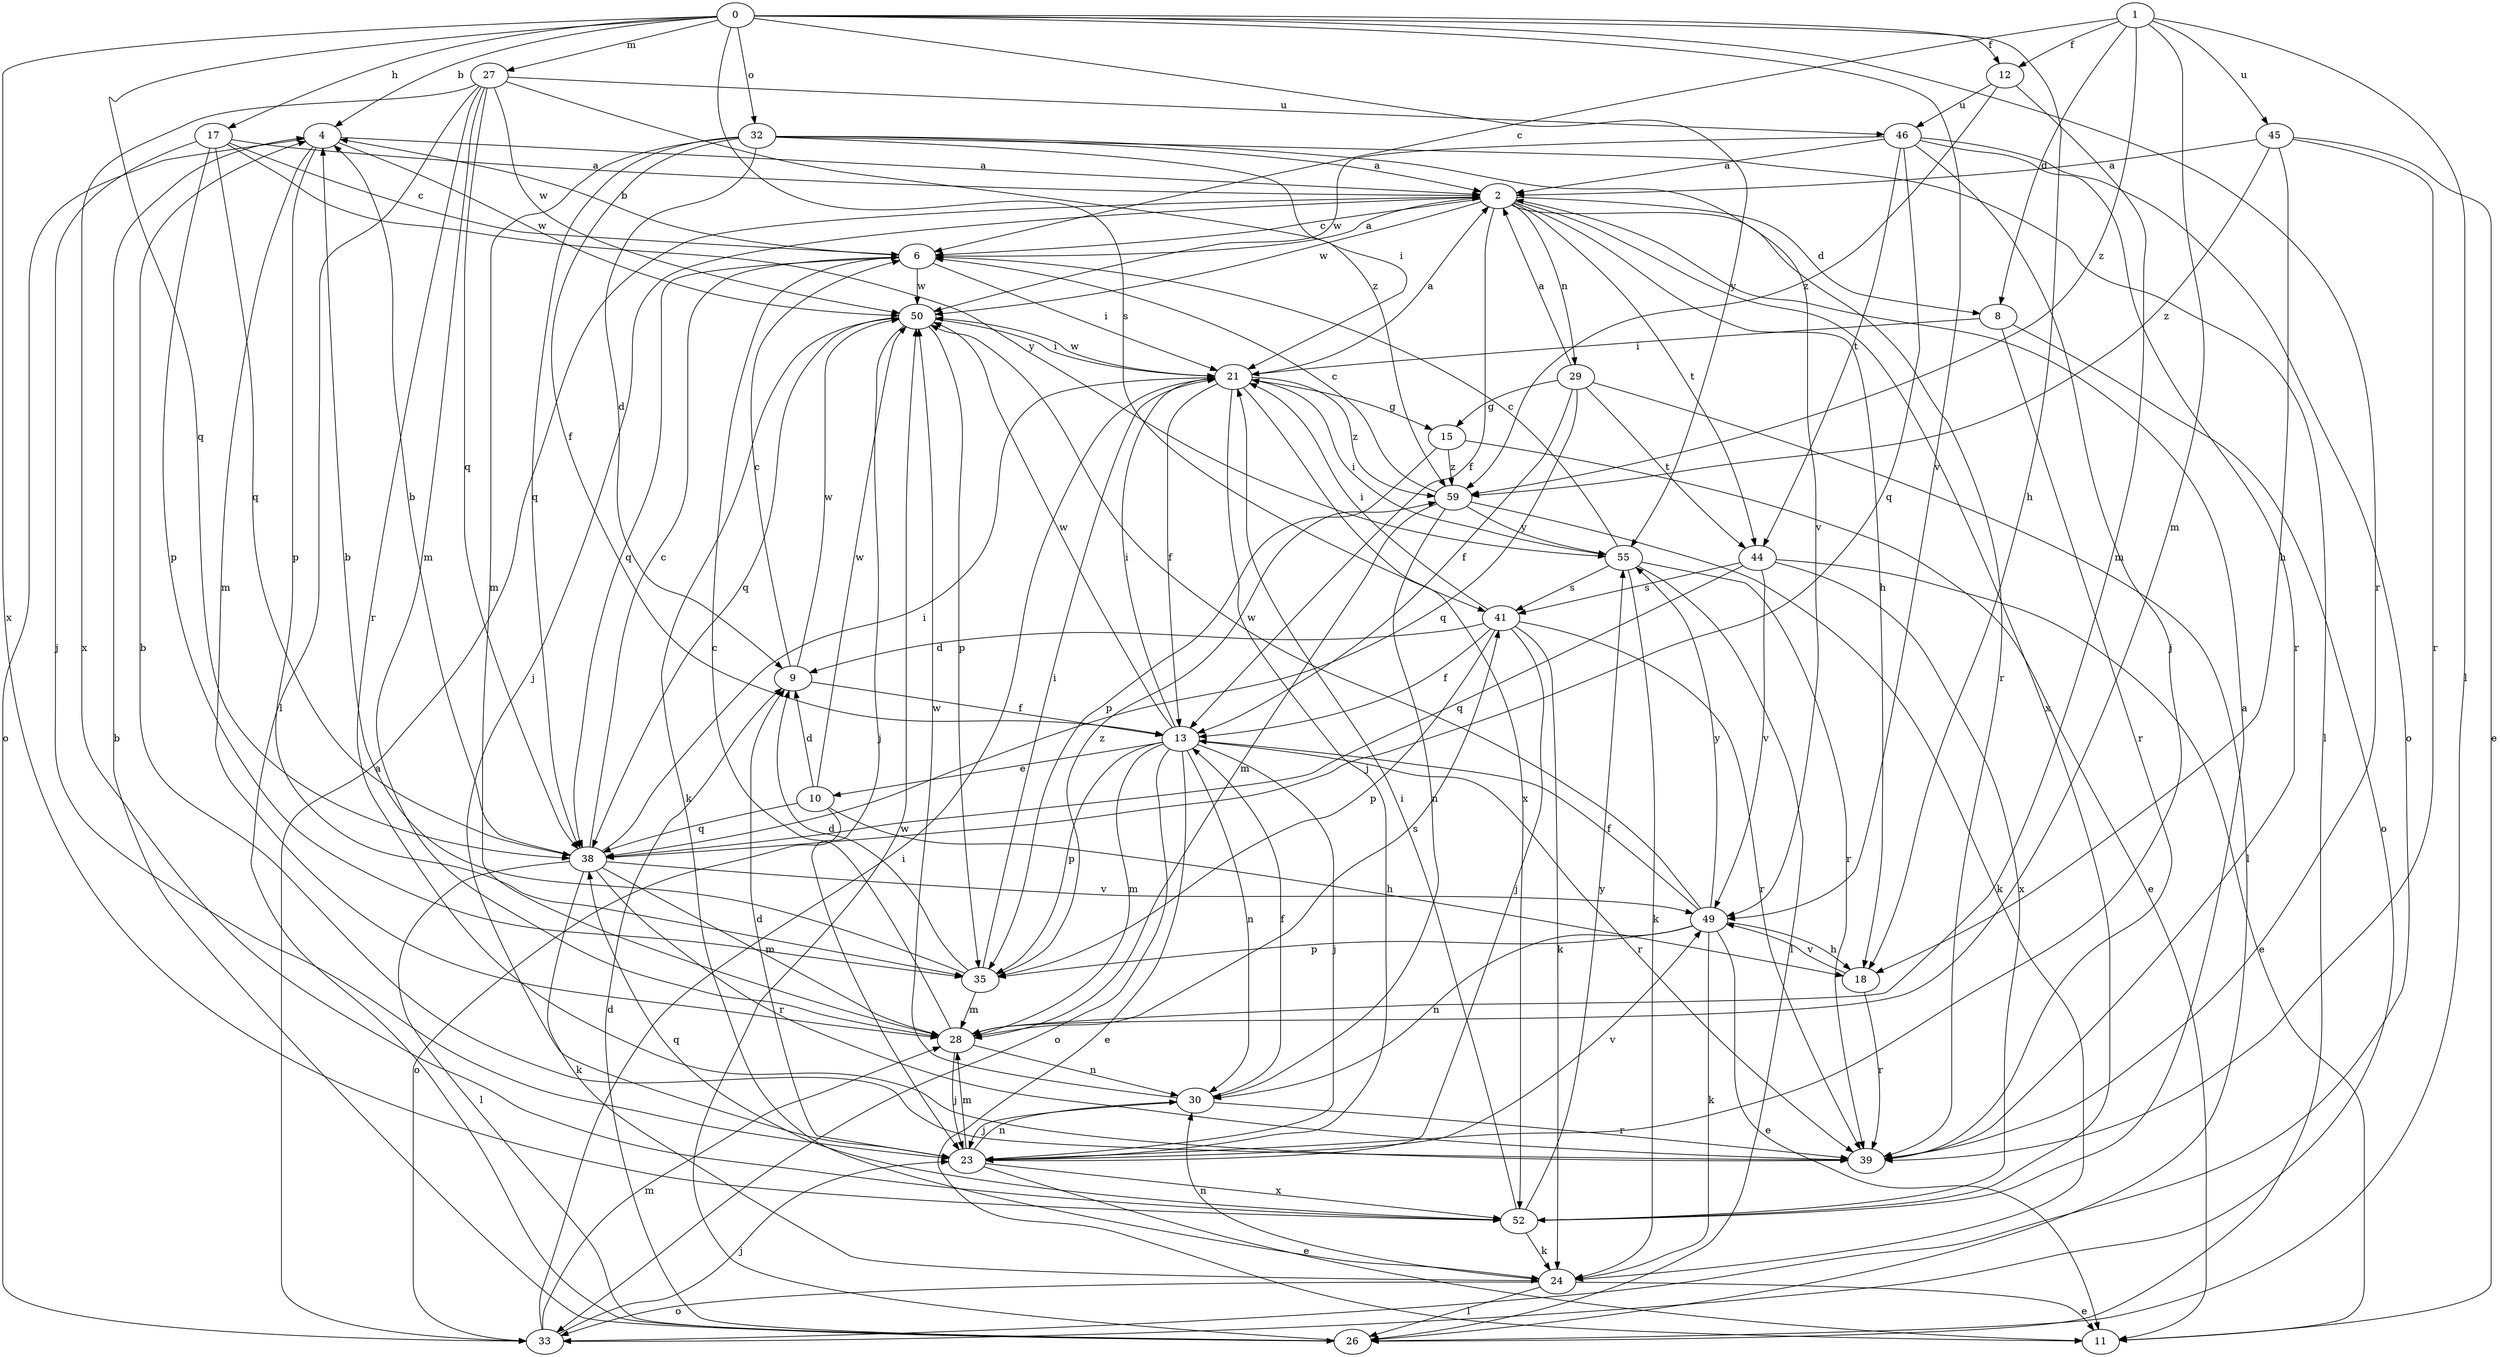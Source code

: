 strict digraph  {
0;
1;
2;
4;
6;
8;
9;
10;
11;
12;
13;
15;
17;
18;
21;
23;
24;
26;
27;
28;
29;
30;
32;
33;
35;
38;
39;
41;
44;
45;
46;
49;
50;
52;
55;
59;
0 -> 4  [label=b];
0 -> 12  [label=f];
0 -> 17  [label=h];
0 -> 18  [label=h];
0 -> 27  [label=m];
0 -> 32  [label=o];
0 -> 38  [label=q];
0 -> 39  [label=r];
0 -> 41  [label=s];
0 -> 49  [label=v];
0 -> 52  [label=x];
0 -> 55  [label=y];
1 -> 6  [label=c];
1 -> 8  [label=d];
1 -> 12  [label=f];
1 -> 26  [label=l];
1 -> 28  [label=m];
1 -> 45  [label=u];
1 -> 59  [label=z];
2 -> 6  [label=c];
2 -> 8  [label=d];
2 -> 13  [label=f];
2 -> 18  [label=h];
2 -> 23  [label=j];
2 -> 29  [label=n];
2 -> 39  [label=r];
2 -> 44  [label=t];
2 -> 50  [label=w];
2 -> 52  [label=x];
4 -> 2  [label=a];
4 -> 28  [label=m];
4 -> 33  [label=o];
4 -> 35  [label=p];
4 -> 50  [label=w];
6 -> 2  [label=a];
6 -> 4  [label=b];
6 -> 21  [label=i];
6 -> 38  [label=q];
6 -> 50  [label=w];
8 -> 21  [label=i];
8 -> 33  [label=o];
8 -> 39  [label=r];
9 -> 6  [label=c];
9 -> 13  [label=f];
9 -> 50  [label=w];
10 -> 9  [label=d];
10 -> 18  [label=h];
10 -> 33  [label=o];
10 -> 38  [label=q];
10 -> 50  [label=w];
12 -> 28  [label=m];
12 -> 46  [label=u];
12 -> 59  [label=z];
13 -> 10  [label=e];
13 -> 11  [label=e];
13 -> 21  [label=i];
13 -> 23  [label=j];
13 -> 28  [label=m];
13 -> 30  [label=n];
13 -> 33  [label=o];
13 -> 35  [label=p];
13 -> 39  [label=r];
13 -> 50  [label=w];
15 -> 11  [label=e];
15 -> 35  [label=p];
15 -> 59  [label=z];
17 -> 2  [label=a];
17 -> 6  [label=c];
17 -> 23  [label=j];
17 -> 35  [label=p];
17 -> 38  [label=q];
17 -> 55  [label=y];
18 -> 39  [label=r];
18 -> 49  [label=v];
21 -> 2  [label=a];
21 -> 13  [label=f];
21 -> 15  [label=g];
21 -> 23  [label=j];
21 -> 50  [label=w];
21 -> 52  [label=x];
21 -> 59  [label=z];
23 -> 9  [label=d];
23 -> 11  [label=e];
23 -> 28  [label=m];
23 -> 30  [label=n];
23 -> 49  [label=v];
23 -> 52  [label=x];
24 -> 11  [label=e];
24 -> 26  [label=l];
24 -> 30  [label=n];
24 -> 33  [label=o];
26 -> 4  [label=b];
26 -> 9  [label=d];
26 -> 50  [label=w];
27 -> 26  [label=l];
27 -> 28  [label=m];
27 -> 38  [label=q];
27 -> 39  [label=r];
27 -> 46  [label=u];
27 -> 50  [label=w];
27 -> 52  [label=x];
27 -> 59  [label=z];
28 -> 6  [label=c];
28 -> 23  [label=j];
28 -> 30  [label=n];
28 -> 41  [label=s];
29 -> 2  [label=a];
29 -> 13  [label=f];
29 -> 15  [label=g];
29 -> 26  [label=l];
29 -> 38  [label=q];
29 -> 44  [label=t];
30 -> 13  [label=f];
30 -> 23  [label=j];
30 -> 39  [label=r];
30 -> 50  [label=w];
32 -> 2  [label=a];
32 -> 9  [label=d];
32 -> 13  [label=f];
32 -> 21  [label=i];
32 -> 26  [label=l];
32 -> 28  [label=m];
32 -> 38  [label=q];
32 -> 49  [label=v];
33 -> 2  [label=a];
33 -> 21  [label=i];
33 -> 23  [label=j];
33 -> 28  [label=m];
35 -> 4  [label=b];
35 -> 9  [label=d];
35 -> 21  [label=i];
35 -> 28  [label=m];
35 -> 59  [label=z];
38 -> 4  [label=b];
38 -> 6  [label=c];
38 -> 21  [label=i];
38 -> 24  [label=k];
38 -> 26  [label=l];
38 -> 28  [label=m];
38 -> 39  [label=r];
38 -> 49  [label=v];
39 -> 4  [label=b];
41 -> 9  [label=d];
41 -> 13  [label=f];
41 -> 21  [label=i];
41 -> 23  [label=j];
41 -> 24  [label=k];
41 -> 35  [label=p];
41 -> 39  [label=r];
44 -> 11  [label=e];
44 -> 38  [label=q];
44 -> 41  [label=s];
44 -> 49  [label=v];
44 -> 52  [label=x];
45 -> 2  [label=a];
45 -> 11  [label=e];
45 -> 18  [label=h];
45 -> 39  [label=r];
45 -> 59  [label=z];
46 -> 2  [label=a];
46 -> 23  [label=j];
46 -> 33  [label=o];
46 -> 38  [label=q];
46 -> 39  [label=r];
46 -> 44  [label=t];
46 -> 50  [label=w];
49 -> 11  [label=e];
49 -> 13  [label=f];
49 -> 18  [label=h];
49 -> 24  [label=k];
49 -> 30  [label=n];
49 -> 35  [label=p];
49 -> 50  [label=w];
49 -> 55  [label=y];
50 -> 21  [label=i];
50 -> 23  [label=j];
50 -> 24  [label=k];
50 -> 35  [label=p];
50 -> 38  [label=q];
52 -> 2  [label=a];
52 -> 21  [label=i];
52 -> 24  [label=k];
52 -> 38  [label=q];
52 -> 55  [label=y];
55 -> 6  [label=c];
55 -> 21  [label=i];
55 -> 24  [label=k];
55 -> 26  [label=l];
55 -> 39  [label=r];
55 -> 41  [label=s];
59 -> 6  [label=c];
59 -> 24  [label=k];
59 -> 28  [label=m];
59 -> 30  [label=n];
59 -> 55  [label=y];
}
